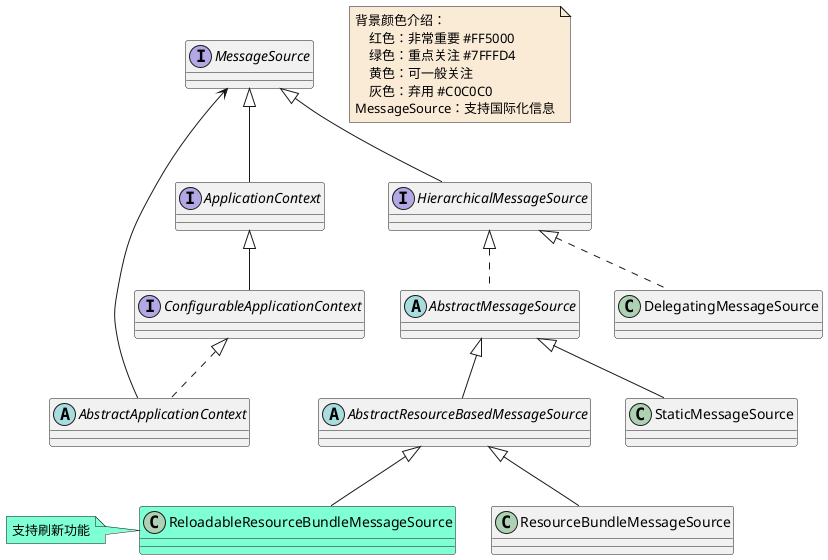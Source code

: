 @startuml

note  as N1 #FAEBD7
    背景颜色介绍：
        红色：非常重要 #FF5000
        绿色：重点关注 #7FFFD4
        黄色：可一般关注
        灰色：弃用 #C0C0C0
    MessageSource：支持国际化信息
end note

interface ConfigurableApplicationContext
abstract class AbstractApplicationContext

interface MessageSource
interface ApplicationContext
abstract class AbstractMessageSource
abstract class AbstractResourceBasedMessageSource
class DelegatingMessageSource
interface HierarchicalMessageSource
class ReloadableResourceBundleMessageSource #7FFFD4
note left #7FFFD4: 支持刷新功能
class ResourceBundleMessageSource
class StaticMessageSource


AbstractApplicationContext --> MessageSource


AbstractMessageSource <|-- AbstractResourceBasedMessageSource
AbstractMessageSource <|-- StaticMessageSource


AbstractResourceBasedMessageSource <|-- ReloadableResourceBundleMessageSource
AbstractResourceBasedMessageSource <|-- ResourceBundleMessageSource


ApplicationContext <|-- ConfigurableApplicationContext

ConfigurableApplicationContext <|.. AbstractApplicationContext

HierarchicalMessageSource <|.. AbstractMessageSource
HierarchicalMessageSource <|.. DelegatingMessageSource

MessageSource <|-- ApplicationContext
MessageSource <|-- HierarchicalMessageSource


@enduml